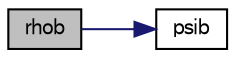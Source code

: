 digraph "rhob"
{
  bgcolor="transparent";
  edge [fontname="FreeSans",fontsize="10",labelfontname="FreeSans",labelfontsize="10"];
  node [fontname="FreeSans",fontsize="10",shape=record];
  rankdir="LR";
  Node1 [label="rhob",height=0.2,width=0.4,color="black", fillcolor="grey75", style="filled" fontcolor="black"];
  Node1 -> Node2 [color="midnightblue",fontsize="10",style="solid",fontname="FreeSans"];
  Node2 [label="psib",height=0.2,width=0.4,color="black",URL="$a01958.html#a5fddcec6bfd375b388c2564896c5c136",tooltip="Burnt gas compressibility [s^2/m^2]. "];
}
